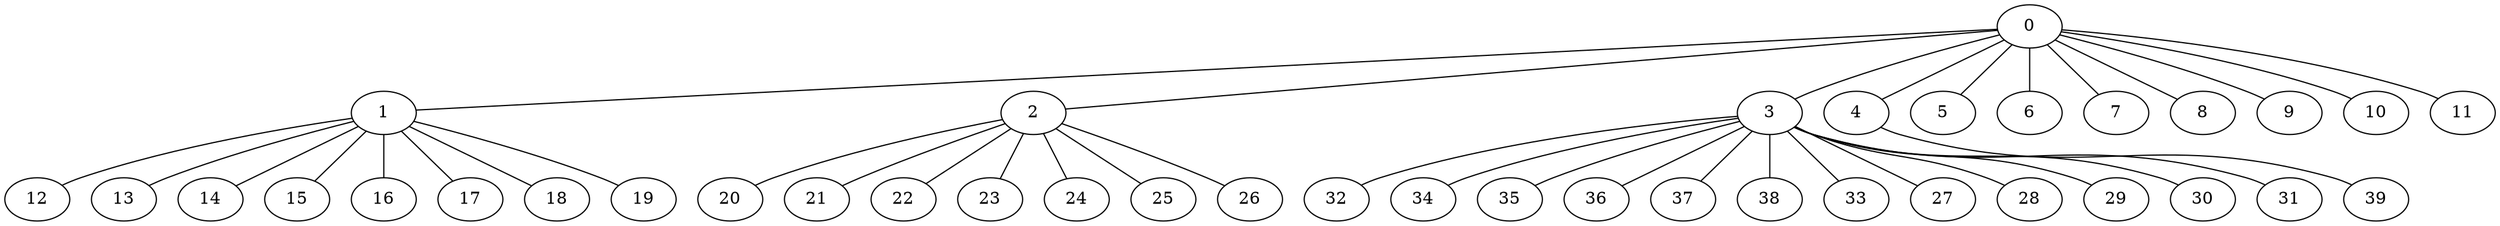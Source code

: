 
graph graphname {
    0 -- 1
0 -- 2
0 -- 3
0 -- 4
0 -- 5
0 -- 6
0 -- 7
0 -- 8
0 -- 9
0 -- 10
0 -- 11
1 -- 12
1 -- 13
1 -- 14
1 -- 15
1 -- 16
1 -- 17
1 -- 18
1 -- 19
2 -- 20
2 -- 21
2 -- 22
2 -- 23
2 -- 24
2 -- 25
2 -- 26
3 -- 32
3 -- 34
3 -- 35
3 -- 36
3 -- 37
3 -- 38
3 -- 33
3 -- 27
3 -- 28
3 -- 29
3 -- 30
3 -- 31
4 -- 39

}
